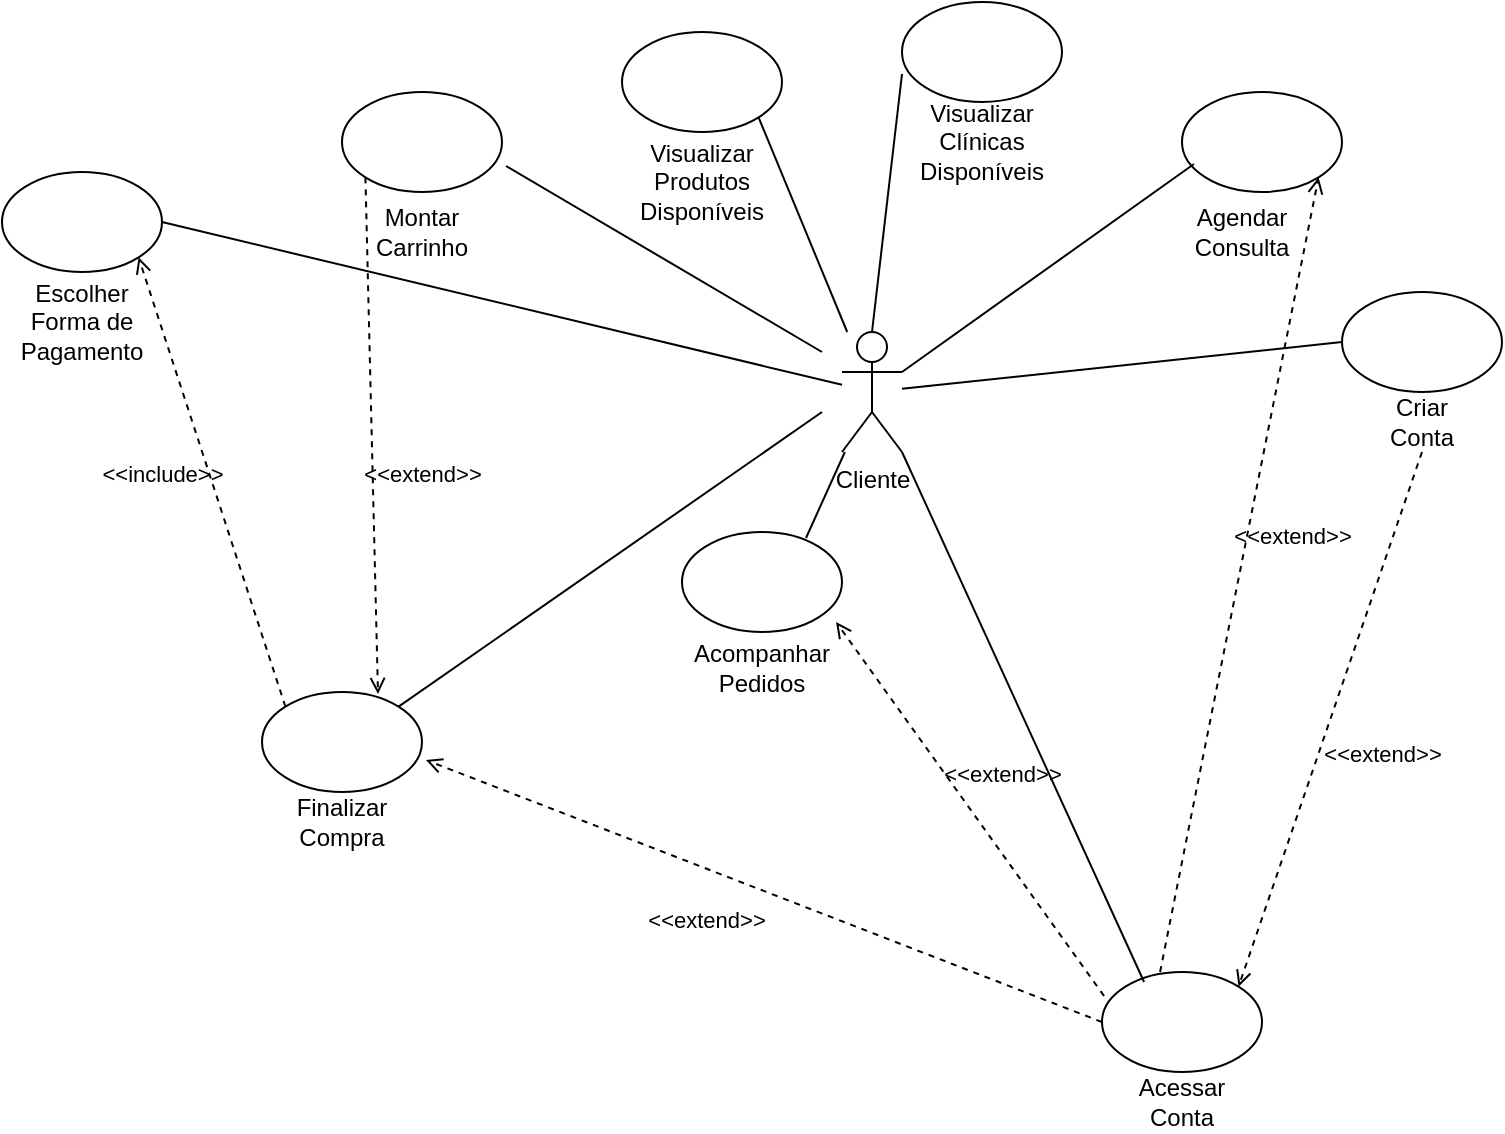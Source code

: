 <mxfile version="22.1.0" type="github">
  <diagram name="Página-1" id="solYv3NnFUCxkpZvSuZc">
    <mxGraphModel dx="1050" dy="558" grid="1" gridSize="10" guides="1" tooltips="1" connect="1" arrows="1" fold="1" page="1" pageScale="1" pageWidth="827" pageHeight="1169" math="0" shadow="0">
      <root>
        <mxCell id="0" />
        <mxCell id="1" parent="0" />
        <mxCell id="3KEFNB0oo1mIlQa9ZB38-1" value="Cliente" style="shape=umlActor;verticalLabelPosition=bottom;verticalAlign=top;html=1;outlineConnect=0;" parent="1" vertex="1">
          <mxGeometry x="430" y="310" width="30" height="60" as="geometry" />
        </mxCell>
        <mxCell id="3KEFNB0oo1mIlQa9ZB38-4" value="" style="ellipse;whiteSpace=wrap;html=1;" parent="1" vertex="1">
          <mxGeometry x="680" y="290" width="80" height="50" as="geometry" />
        </mxCell>
        <mxCell id="3KEFNB0oo1mIlQa9ZB38-5" value="Criar Conta" style="text;html=1;strokeColor=none;fillColor=none;align=center;verticalAlign=middle;whiteSpace=wrap;rounded=0;" parent="1" vertex="1">
          <mxGeometry x="690" y="340" width="60" height="30" as="geometry" />
        </mxCell>
        <mxCell id="3KEFNB0oo1mIlQa9ZB38-12" value="" style="ellipse;whiteSpace=wrap;html=1;" parent="1" vertex="1">
          <mxGeometry x="140" y="490" width="80" height="50" as="geometry" />
        </mxCell>
        <mxCell id="3KEFNB0oo1mIlQa9ZB38-13" value="Finalizar Compra" style="text;html=1;strokeColor=none;fillColor=none;align=center;verticalAlign=middle;whiteSpace=wrap;rounded=0;" parent="1" vertex="1">
          <mxGeometry x="150" y="555" width="60" as="geometry" />
        </mxCell>
        <mxCell id="3KEFNB0oo1mIlQa9ZB38-20" value="" style="ellipse;whiteSpace=wrap;html=1;" parent="1" vertex="1">
          <mxGeometry x="320" y="160" width="80" height="50" as="geometry" />
        </mxCell>
        <mxCell id="3KEFNB0oo1mIlQa9ZB38-21" value="Visualizar Produtos Disponíveis" style="text;html=1;strokeColor=none;fillColor=none;align=center;verticalAlign=middle;whiteSpace=wrap;rounded=0;" parent="1" vertex="1">
          <mxGeometry x="330" y="220" width="60" height="30" as="geometry" />
        </mxCell>
        <mxCell id="3KEFNB0oo1mIlQa9ZB38-32" value="" style="ellipse;whiteSpace=wrap;html=1;" parent="1" vertex="1">
          <mxGeometry x="560" y="630" width="80" height="50" as="geometry" />
        </mxCell>
        <mxCell id="3KEFNB0oo1mIlQa9ZB38-33" value="Acessar Conta" style="text;html=1;strokeColor=none;fillColor=none;align=center;verticalAlign=middle;whiteSpace=wrap;rounded=0;" parent="1" vertex="1">
          <mxGeometry x="570" y="680" width="60" height="30" as="geometry" />
        </mxCell>
        <mxCell id="3KEFNB0oo1mIlQa9ZB38-39" value="&lt;div&gt;&amp;lt;&amp;lt;extend&amp;gt;&amp;gt;&lt;/div&gt;" style="html=1;verticalAlign=bottom;labelBackgroundColor=none;endArrow=open;endFill=0;dashed=1;rounded=0;exitX=0.5;exitY=1;exitDx=0;exitDy=0;entryX=1;entryY=0;entryDx=0;entryDy=0;" parent="1" source="3KEFNB0oo1mIlQa9ZB38-5" target="3KEFNB0oo1mIlQa9ZB38-32" edge="1">
          <mxGeometry x="0.117" y="33" width="160" relative="1" as="geometry">
            <mxPoint x="330" y="400" as="sourcePoint" />
            <mxPoint x="490" y="400" as="targetPoint" />
            <mxPoint as="offset" />
          </mxGeometry>
        </mxCell>
        <mxCell id="3KEFNB0oo1mIlQa9ZB38-50" value="&amp;lt;&amp;lt;extend&amp;gt;&amp;gt;" style="html=1;verticalAlign=bottom;labelBackgroundColor=none;endArrow=open;endFill=0;dashed=1;rounded=0;exitX=0;exitY=0.5;exitDx=0;exitDy=0;entryX=1.025;entryY=0.68;entryDx=0;entryDy=0;entryPerimeter=0;" parent="1" source="3KEFNB0oo1mIlQa9ZB38-32" target="3KEFNB0oo1mIlQa9ZB38-12" edge="1">
          <mxGeometry x="0.101" y="32" width="160" relative="1" as="geometry">
            <mxPoint x="330" y="450" as="sourcePoint" />
            <mxPoint x="490" y="450" as="targetPoint" />
            <mxPoint as="offset" />
          </mxGeometry>
        </mxCell>
        <mxCell id="3KEFNB0oo1mIlQa9ZB38-51" value="" style="ellipse;whiteSpace=wrap;html=1;" parent="1" vertex="1">
          <mxGeometry x="10" y="230" width="80" height="50" as="geometry" />
        </mxCell>
        <mxCell id="3KEFNB0oo1mIlQa9ZB38-52" value="Escolher Forma de Pagamento" style="text;html=1;strokeColor=none;fillColor=none;align=center;verticalAlign=middle;whiteSpace=wrap;rounded=0;" parent="1" vertex="1">
          <mxGeometry x="20" y="290" width="60" height="30" as="geometry" />
        </mxCell>
        <mxCell id="3KEFNB0oo1mIlQa9ZB38-54" value="" style="endArrow=none;html=1;rounded=0;entryX=1;entryY=1;entryDx=0;entryDy=0;" parent="1" source="3KEFNB0oo1mIlQa9ZB38-1" target="3KEFNB0oo1mIlQa9ZB38-20" edge="1">
          <mxGeometry width="50" height="50" relative="1" as="geometry">
            <mxPoint x="390" y="430" as="sourcePoint" />
            <mxPoint x="440" y="380" as="targetPoint" />
          </mxGeometry>
        </mxCell>
        <mxCell id="3KEFNB0oo1mIlQa9ZB38-58" value="" style="ellipse;whiteSpace=wrap;html=1;" parent="1" vertex="1">
          <mxGeometry x="600" y="190" width="80" height="50" as="geometry" />
        </mxCell>
        <mxCell id="3KEFNB0oo1mIlQa9ZB38-59" value="Agendar Consulta" style="text;html=1;strokeColor=none;fillColor=none;align=center;verticalAlign=middle;whiteSpace=wrap;rounded=0;" parent="1" vertex="1">
          <mxGeometry x="600" y="245" width="60" height="30" as="geometry" />
        </mxCell>
        <mxCell id="3KEFNB0oo1mIlQa9ZB38-60" value="" style="endArrow=none;html=1;rounded=0;exitX=1;exitY=0.333;exitDx=0;exitDy=0;exitPerimeter=0;entryX=0.075;entryY=0.72;entryDx=0;entryDy=0;entryPerimeter=0;" parent="1" source="3KEFNB0oo1mIlQa9ZB38-1" target="3KEFNB0oo1mIlQa9ZB38-58" edge="1">
          <mxGeometry width="50" height="50" relative="1" as="geometry">
            <mxPoint x="390" y="380" as="sourcePoint" />
            <mxPoint x="440" y="330" as="targetPoint" />
          </mxGeometry>
        </mxCell>
        <mxCell id="3KEFNB0oo1mIlQa9ZB38-65" value="&amp;lt;&amp;lt;extend&amp;gt;&amp;gt;" style="html=1;verticalAlign=bottom;labelBackgroundColor=none;endArrow=open;endFill=0;dashed=1;rounded=0;exitX=0.363;exitY=0;exitDx=0;exitDy=0;exitPerimeter=0;entryX=1;entryY=1;entryDx=0;entryDy=0;" parent="1" source="3KEFNB0oo1mIlQa9ZB38-32" target="3KEFNB0oo1mIlQa9ZB38-58" edge="1">
          <mxGeometry x="0.073" y="-24" width="160" relative="1" as="geometry">
            <mxPoint x="330" y="380" as="sourcePoint" />
            <mxPoint x="490" y="380" as="targetPoint" />
            <mxPoint as="offset" />
          </mxGeometry>
        </mxCell>
        <mxCell id="3KEFNB0oo1mIlQa9ZB38-66" value="" style="endArrow=none;html=1;rounded=0;exitX=0;exitY=0.5;exitDx=0;exitDy=0;" parent="1" source="3KEFNB0oo1mIlQa9ZB38-4" target="3KEFNB0oo1mIlQa9ZB38-1" edge="1">
          <mxGeometry width="50" height="50" relative="1" as="geometry">
            <mxPoint x="390" y="400" as="sourcePoint" />
            <mxPoint x="440" y="350" as="targetPoint" />
          </mxGeometry>
        </mxCell>
        <mxCell id="3KEFNB0oo1mIlQa9ZB38-67" value="" style="endArrow=none;html=1;rounded=0;exitX=1;exitY=0.5;exitDx=0;exitDy=0;" parent="1" source="3KEFNB0oo1mIlQa9ZB38-51" target="3KEFNB0oo1mIlQa9ZB38-1" edge="1">
          <mxGeometry width="50" height="50" relative="1" as="geometry">
            <mxPoint x="390" y="470" as="sourcePoint" />
            <mxPoint x="440" y="420" as="targetPoint" />
          </mxGeometry>
        </mxCell>
        <mxCell id="3KEFNB0oo1mIlQa9ZB38-68" value="" style="ellipse;whiteSpace=wrap;html=1;" parent="1" vertex="1">
          <mxGeometry x="350" y="410" width="80" height="50" as="geometry" />
        </mxCell>
        <mxCell id="3KEFNB0oo1mIlQa9ZB38-69" value="Acompanhar Pedidos" style="text;html=1;strokeColor=none;fillColor=none;align=center;verticalAlign=middle;whiteSpace=wrap;rounded=0;" parent="1" vertex="1">
          <mxGeometry x="360" y="463.2" width="60" height="30" as="geometry" />
        </mxCell>
        <mxCell id="3KEFNB0oo1mIlQa9ZB38-70" value="" style="endArrow=none;html=1;rounded=0;exitX=0.775;exitY=0.06;exitDx=0;exitDy=0;exitPerimeter=0;" parent="1" source="3KEFNB0oo1mIlQa9ZB38-68" target="3KEFNB0oo1mIlQa9ZB38-1" edge="1">
          <mxGeometry width="50" height="50" relative="1" as="geometry">
            <mxPoint x="410" y="420" as="sourcePoint" />
            <mxPoint x="440" y="420" as="targetPoint" />
          </mxGeometry>
        </mxCell>
        <mxCell id="3KEFNB0oo1mIlQa9ZB38-71" value="&amp;lt;&amp;lt;extend&amp;gt;&amp;gt;" style="html=1;verticalAlign=bottom;labelBackgroundColor=none;endArrow=open;endFill=0;dashed=1;rounded=0;exitX=0.013;exitY=0.24;exitDx=0;exitDy=0;exitPerimeter=0;entryX=0.963;entryY=0.9;entryDx=0;entryDy=0;entryPerimeter=0;" parent="1" source="3KEFNB0oo1mIlQa9ZB38-32" target="3KEFNB0oo1mIlQa9ZB38-68" edge="1">
          <mxGeometry x="-0.018" y="-18" width="160" relative="1" as="geometry">
            <mxPoint x="330" y="450" as="sourcePoint" />
            <mxPoint x="490" y="450" as="targetPoint" />
            <mxPoint as="offset" />
          </mxGeometry>
        </mxCell>
        <mxCell id="3KEFNB0oo1mIlQa9ZB38-78" value="" style="endArrow=none;html=1;rounded=0;entryX=1;entryY=1;entryDx=0;entryDy=0;entryPerimeter=0;exitX=0.263;exitY=0.1;exitDx=0;exitDy=0;exitPerimeter=0;" parent="1" source="3KEFNB0oo1mIlQa9ZB38-32" target="3KEFNB0oo1mIlQa9ZB38-1" edge="1">
          <mxGeometry width="50" height="50" relative="1" as="geometry">
            <mxPoint x="390" y="500" as="sourcePoint" />
            <mxPoint x="440" y="450" as="targetPoint" />
          </mxGeometry>
        </mxCell>
        <mxCell id="3KEFNB0oo1mIlQa9ZB38-82" value="" style="ellipse;whiteSpace=wrap;html=1;" parent="1" vertex="1">
          <mxGeometry x="180" y="190" width="80" height="50" as="geometry" />
        </mxCell>
        <mxCell id="3KEFNB0oo1mIlQa9ZB38-83" value="Montar Carrinho" style="text;html=1;strokeColor=none;fillColor=none;align=center;verticalAlign=middle;whiteSpace=wrap;rounded=0;" parent="1" vertex="1">
          <mxGeometry x="190" y="260" width="60" as="geometry" />
        </mxCell>
        <mxCell id="3KEFNB0oo1mIlQa9ZB38-85" value="&amp;lt;&amp;lt;extend&amp;gt;&amp;gt;" style="html=1;verticalAlign=bottom;labelBackgroundColor=none;endArrow=open;endFill=0;dashed=1;rounded=0;exitX=0;exitY=1;exitDx=0;exitDy=0;entryX=0.725;entryY=0.02;entryDx=0;entryDy=0;entryPerimeter=0;" parent="1" source="3KEFNB0oo1mIlQa9ZB38-82" target="3KEFNB0oo1mIlQa9ZB38-12" edge="1">
          <mxGeometry x="0.223" y="24" width="160" relative="1" as="geometry">
            <mxPoint x="330" y="480" as="sourcePoint" />
            <mxPoint x="490" y="480" as="targetPoint" />
            <mxPoint as="offset" />
          </mxGeometry>
        </mxCell>
        <mxCell id="3KEFNB0oo1mIlQa9ZB38-86" value="" style="endArrow=none;html=1;rounded=0;exitX=1.025;exitY=0.74;exitDx=0;exitDy=0;exitPerimeter=0;" parent="1" source="3KEFNB0oo1mIlQa9ZB38-82" edge="1">
          <mxGeometry width="50" height="50" relative="1" as="geometry">
            <mxPoint x="390" y="500" as="sourcePoint" />
            <mxPoint x="420" y="320" as="targetPoint" />
          </mxGeometry>
        </mxCell>
        <mxCell id="3KEFNB0oo1mIlQa9ZB38-87" value="&amp;lt;&amp;lt;include&amp;gt;&amp;gt;" style="html=1;verticalAlign=bottom;labelBackgroundColor=none;endArrow=open;endFill=0;dashed=1;rounded=0;exitX=0;exitY=0;exitDx=0;exitDy=0;entryX=1;entryY=1;entryDx=0;entryDy=0;" parent="1" source="3KEFNB0oo1mIlQa9ZB38-12" target="3KEFNB0oo1mIlQa9ZB38-51" edge="1">
          <mxGeometry x="0.025" y="25" width="160" relative="1" as="geometry">
            <mxPoint x="330" y="430" as="sourcePoint" />
            <mxPoint x="490" y="430" as="targetPoint" />
            <mxPoint as="offset" />
          </mxGeometry>
        </mxCell>
        <mxCell id="3KEFNB0oo1mIlQa9ZB38-88" value="" style="endArrow=none;html=1;rounded=0;exitX=1;exitY=0;exitDx=0;exitDy=0;" parent="1" source="3KEFNB0oo1mIlQa9ZB38-12" edge="1">
          <mxGeometry width="50" height="50" relative="1" as="geometry">
            <mxPoint x="390" y="450" as="sourcePoint" />
            <mxPoint x="420" y="350" as="targetPoint" />
          </mxGeometry>
        </mxCell>
        <mxCell id="3KEFNB0oo1mIlQa9ZB38-89" value="" style="ellipse;whiteSpace=wrap;html=1;" parent="1" vertex="1">
          <mxGeometry x="460" y="145" width="80" height="50" as="geometry" />
        </mxCell>
        <mxCell id="3KEFNB0oo1mIlQa9ZB38-90" value="&lt;div&gt;Visualizar Clínicas Disponíveis&lt;/div&gt;" style="text;html=1;strokeColor=none;fillColor=none;align=center;verticalAlign=middle;whiteSpace=wrap;rounded=0;" parent="1" vertex="1">
          <mxGeometry x="470" y="200" width="60" height="30" as="geometry" />
        </mxCell>
        <mxCell id="3KEFNB0oo1mIlQa9ZB38-92" value="" style="endArrow=none;html=1;rounded=0;entryX=0;entryY=0.72;entryDx=0;entryDy=0;entryPerimeter=0;exitX=0.5;exitY=0;exitDx=0;exitDy=0;exitPerimeter=0;" parent="1" source="3KEFNB0oo1mIlQa9ZB38-1" target="3KEFNB0oo1mIlQa9ZB38-89" edge="1">
          <mxGeometry width="50" height="50" relative="1" as="geometry">
            <mxPoint x="390" y="450" as="sourcePoint" />
            <mxPoint x="440" y="400" as="targetPoint" />
          </mxGeometry>
        </mxCell>
      </root>
    </mxGraphModel>
  </diagram>
</mxfile>
